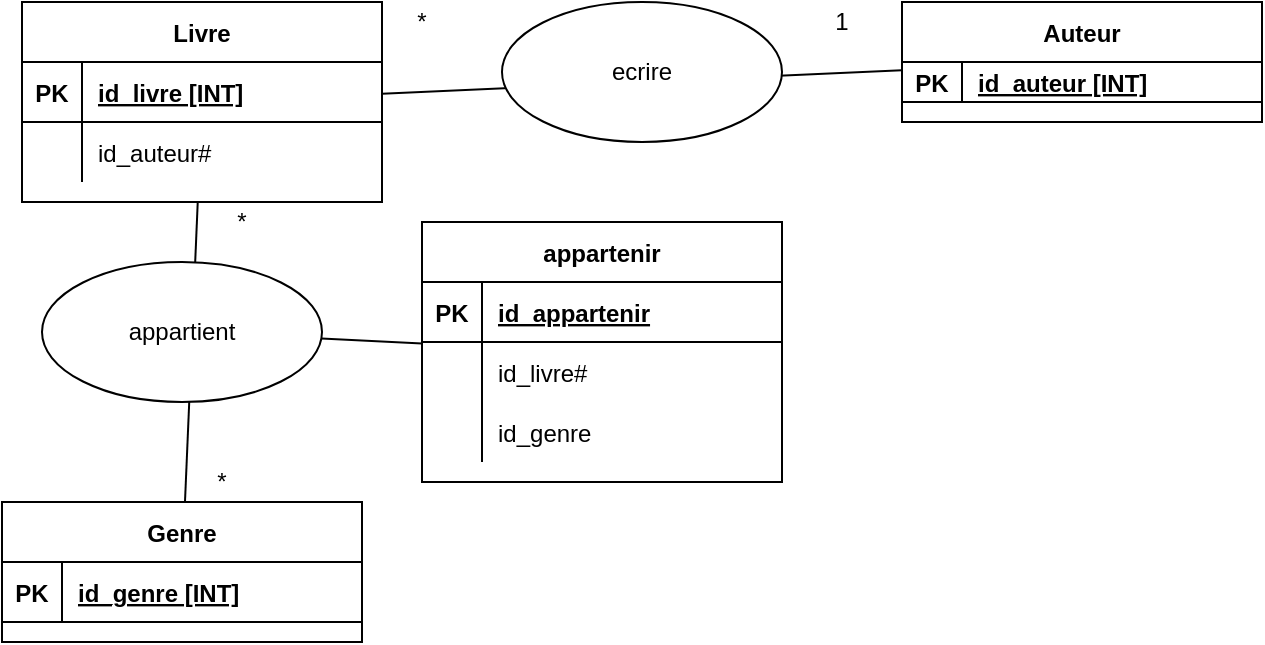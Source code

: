 <mxfile version="15.0.2" type="github"><diagram id="AbCE0Ak5oIQ9xh3UHS5y" name="Page-1"><mxGraphModel dx="1102" dy="572" grid="1" gridSize="10" guides="1" tooltips="1" connect="1" arrows="1" fold="1" page="1" pageScale="1" pageWidth="827" pageHeight="1169" math="0" shadow="0"><root><mxCell id="0"/><mxCell id="1" parent="0"/><mxCell id="mOvz1noFgvbSAtTz_Kud-14" value="Auteur" style="shape=table;startSize=30;container=1;collapsible=1;childLayout=tableLayout;fixedRows=1;rowLines=0;fontStyle=1;align=center;resizeLast=1;" parent="1" vertex="1"><mxGeometry x="520" y="160" width="180" height="60" as="geometry"/></mxCell><mxCell id="mOvz1noFgvbSAtTz_Kud-15" value="" style="shape=partialRectangle;collapsible=0;dropTarget=0;pointerEvents=0;fillColor=none;top=0;left=0;bottom=1;right=0;points=[[0,0.5],[1,0.5]];portConstraint=eastwest;" parent="mOvz1noFgvbSAtTz_Kud-14" vertex="1"><mxGeometry y="30" width="180" height="20" as="geometry"/></mxCell><mxCell id="mOvz1noFgvbSAtTz_Kud-16" value="PK" style="shape=partialRectangle;connectable=0;fillColor=none;top=0;left=0;bottom=0;right=0;fontStyle=1;overflow=hidden;" parent="mOvz1noFgvbSAtTz_Kud-15" vertex="1"><mxGeometry width="30" height="20" as="geometry"/></mxCell><mxCell id="mOvz1noFgvbSAtTz_Kud-17" value="id_auteur [INT]" style="shape=partialRectangle;connectable=0;fillColor=none;top=0;left=0;bottom=0;right=0;align=left;spacingLeft=6;fontStyle=5;overflow=hidden;" parent="mOvz1noFgvbSAtTz_Kud-15" vertex="1"><mxGeometry x="30" width="150" height="20" as="geometry"/></mxCell><mxCell id="mOvz1noFgvbSAtTz_Kud-33" value="*" style="text;html=1;strokeColor=none;fillColor=none;align=center;verticalAlign=middle;whiteSpace=wrap;rounded=0;" parent="1" vertex="1"><mxGeometry x="260" y="160" width="40" height="20" as="geometry"/></mxCell><mxCell id="mOvz1noFgvbSAtTz_Kud-34" value="1" style="text;html=1;strokeColor=none;fillColor=none;align=center;verticalAlign=middle;whiteSpace=wrap;rounded=0;" parent="1" vertex="1"><mxGeometry x="470" y="160" width="40" height="20" as="geometry"/></mxCell><mxCell id="mOvz1noFgvbSAtTz_Kud-35" value="Genre" style="shape=table;startSize=30;container=1;collapsible=1;childLayout=tableLayout;fixedRows=1;rowLines=0;fontStyle=1;align=center;resizeLast=1;" parent="1" vertex="1"><mxGeometry x="70" y="410" width="180" height="70" as="geometry"/></mxCell><mxCell id="mOvz1noFgvbSAtTz_Kud-36" value="" style="shape=partialRectangle;collapsible=0;dropTarget=0;pointerEvents=0;fillColor=none;top=0;left=0;bottom=1;right=0;points=[[0,0.5],[1,0.5]];portConstraint=eastwest;" parent="mOvz1noFgvbSAtTz_Kud-35" vertex="1"><mxGeometry y="30" width="180" height="30" as="geometry"/></mxCell><mxCell id="mOvz1noFgvbSAtTz_Kud-37" value="PK" style="shape=partialRectangle;connectable=0;fillColor=none;top=0;left=0;bottom=0;right=0;fontStyle=1;overflow=hidden;" parent="mOvz1noFgvbSAtTz_Kud-36" vertex="1"><mxGeometry width="30" height="30" as="geometry"/></mxCell><mxCell id="mOvz1noFgvbSAtTz_Kud-38" value="id_genre [INT]" style="shape=partialRectangle;connectable=0;fillColor=none;top=0;left=0;bottom=0;right=0;align=left;spacingLeft=6;fontStyle=5;overflow=hidden;" parent="mOvz1noFgvbSAtTz_Kud-36" vertex="1"><mxGeometry x="30" width="150" height="30" as="geometry"/></mxCell><mxCell id="mOvz1noFgvbSAtTz_Kud-40" value="" style="endArrow=none;html=1;rounded=0;" parent="1" source="mOvz1noFgvbSAtTz_Kud-62" target="mOvz1noFgvbSAtTz_Kud-35" edge="1"><mxGeometry relative="1" as="geometry"><mxPoint x="160" y="220" as="sourcePoint"/><mxPoint x="160" y="400" as="targetPoint"/></mxGeometry></mxCell><mxCell id="mOvz1noFgvbSAtTz_Kud-62" value="Livre" style="shape=table;startSize=30;container=1;collapsible=1;childLayout=tableLayout;fixedRows=1;rowLines=0;fontStyle=1;align=center;resizeLast=1;" parent="1" vertex="1"><mxGeometry x="80" y="160" width="180" height="100" as="geometry"/></mxCell><mxCell id="mOvz1noFgvbSAtTz_Kud-63" value="" style="shape=partialRectangle;collapsible=0;dropTarget=0;pointerEvents=0;fillColor=none;top=0;left=0;bottom=1;right=0;points=[[0,0.5],[1,0.5]];portConstraint=eastwest;" parent="mOvz1noFgvbSAtTz_Kud-62" vertex="1"><mxGeometry y="30" width="180" height="30" as="geometry"/></mxCell><mxCell id="mOvz1noFgvbSAtTz_Kud-64" value="PK" style="shape=partialRectangle;connectable=0;fillColor=none;top=0;left=0;bottom=0;right=0;fontStyle=1;overflow=hidden;" parent="mOvz1noFgvbSAtTz_Kud-63" vertex="1"><mxGeometry width="30" height="30" as="geometry"/></mxCell><mxCell id="mOvz1noFgvbSAtTz_Kud-65" value="id_livre [INT]" style="shape=partialRectangle;connectable=0;fillColor=none;top=0;left=0;bottom=0;right=0;align=left;spacingLeft=6;fontStyle=5;overflow=hidden;" parent="mOvz1noFgvbSAtTz_Kud-63" vertex="1"><mxGeometry x="30" width="150" height="30" as="geometry"/></mxCell><mxCell id="mOvz1noFgvbSAtTz_Kud-66" value="" style="shape=partialRectangle;collapsible=0;dropTarget=0;pointerEvents=0;fillColor=none;top=0;left=0;bottom=0;right=0;points=[[0,0.5],[1,0.5]];portConstraint=eastwest;" parent="mOvz1noFgvbSAtTz_Kud-62" vertex="1"><mxGeometry y="60" width="180" height="30" as="geometry"/></mxCell><mxCell id="mOvz1noFgvbSAtTz_Kud-67" value="" style="shape=partialRectangle;connectable=0;fillColor=none;top=0;left=0;bottom=0;right=0;editable=1;overflow=hidden;" parent="mOvz1noFgvbSAtTz_Kud-66" vertex="1"><mxGeometry width="30" height="30" as="geometry"/></mxCell><mxCell id="mOvz1noFgvbSAtTz_Kud-68" value="id_auteur#" style="shape=partialRectangle;connectable=0;fillColor=none;top=0;left=0;bottom=0;right=0;align=left;spacingLeft=6;overflow=hidden;" parent="mOvz1noFgvbSAtTz_Kud-66" vertex="1"><mxGeometry x="30" width="150" height="30" as="geometry"/></mxCell><mxCell id="mOvz1noFgvbSAtTz_Kud-76" value="" style="endArrow=none;html=1;rounded=0;" parent="1" source="mOvz1noFgvbSAtTz_Kud-62" target="mOvz1noFgvbSAtTz_Kud-14" edge="1"><mxGeometry relative="1" as="geometry"><mxPoint x="177.872" y="270" as="sourcePoint"/><mxPoint x="171.489" y="420" as="targetPoint"/></mxGeometry></mxCell><mxCell id="mOvz1noFgvbSAtTz_Kud-32" value="ecrire" style="ellipse;whiteSpace=wrap;html=1;" parent="1" vertex="1"><mxGeometry x="320" y="160" width="140" height="70" as="geometry"/></mxCell><mxCell id="mOvz1noFgvbSAtTz_Kud-77" value="appartient" style="ellipse;whiteSpace=wrap;html=1;" parent="1" vertex="1"><mxGeometry x="90" y="290" width="140" height="70" as="geometry"/></mxCell><mxCell id="mOvz1noFgvbSAtTz_Kud-78" value="*" style="text;html=1;strokeColor=none;fillColor=none;align=center;verticalAlign=middle;whiteSpace=wrap;rounded=0;" parent="1" vertex="1"><mxGeometry x="160" y="390" width="40" height="20" as="geometry"/></mxCell><mxCell id="mOvz1noFgvbSAtTz_Kud-79" value="*" style="text;html=1;strokeColor=none;fillColor=none;align=center;verticalAlign=middle;whiteSpace=wrap;rounded=0;" parent="1" vertex="1"><mxGeometry x="170" y="260" width="40" height="20" as="geometry"/></mxCell><mxCell id="mOvz1noFgvbSAtTz_Kud-80" value="appartenir" style="shape=table;startSize=30;container=1;collapsible=1;childLayout=tableLayout;fixedRows=1;rowLines=0;fontStyle=1;align=center;resizeLast=1;" parent="1" vertex="1"><mxGeometry x="280" y="270" width="180" height="130" as="geometry"/></mxCell><mxCell id="mOvz1noFgvbSAtTz_Kud-81" value="" style="shape=partialRectangle;collapsible=0;dropTarget=0;pointerEvents=0;fillColor=none;top=0;left=0;bottom=1;right=0;points=[[0,0.5],[1,0.5]];portConstraint=eastwest;" parent="mOvz1noFgvbSAtTz_Kud-80" vertex="1"><mxGeometry y="30" width="180" height="30" as="geometry"/></mxCell><mxCell id="mOvz1noFgvbSAtTz_Kud-82" value="PK" style="shape=partialRectangle;connectable=0;fillColor=none;top=0;left=0;bottom=0;right=0;fontStyle=1;overflow=hidden;" parent="mOvz1noFgvbSAtTz_Kud-81" vertex="1"><mxGeometry width="30" height="30" as="geometry"/></mxCell><mxCell id="mOvz1noFgvbSAtTz_Kud-83" value="id_appartenir" style="shape=partialRectangle;connectable=0;fillColor=none;top=0;left=0;bottom=0;right=0;align=left;spacingLeft=6;fontStyle=5;overflow=hidden;" parent="mOvz1noFgvbSAtTz_Kud-81" vertex="1"><mxGeometry x="30" width="150" height="30" as="geometry"/></mxCell><mxCell id="mOvz1noFgvbSAtTz_Kud-84" value="" style="shape=partialRectangle;collapsible=0;dropTarget=0;pointerEvents=0;fillColor=none;top=0;left=0;bottom=0;right=0;points=[[0,0.5],[1,0.5]];portConstraint=eastwest;" parent="mOvz1noFgvbSAtTz_Kud-80" vertex="1"><mxGeometry y="60" width="180" height="30" as="geometry"/></mxCell><mxCell id="mOvz1noFgvbSAtTz_Kud-85" value="" style="shape=partialRectangle;connectable=0;fillColor=none;top=0;left=0;bottom=0;right=0;editable=1;overflow=hidden;" parent="mOvz1noFgvbSAtTz_Kud-84" vertex="1"><mxGeometry width="30" height="30" as="geometry"/></mxCell><mxCell id="mOvz1noFgvbSAtTz_Kud-86" value="id_livre#" style="shape=partialRectangle;connectable=0;fillColor=none;top=0;left=0;bottom=0;right=0;align=left;spacingLeft=6;overflow=hidden;" parent="mOvz1noFgvbSAtTz_Kud-84" vertex="1"><mxGeometry x="30" width="150" height="30" as="geometry"/></mxCell><mxCell id="mOvz1noFgvbSAtTz_Kud-87" value="" style="shape=partialRectangle;collapsible=0;dropTarget=0;pointerEvents=0;fillColor=none;top=0;left=0;bottom=0;right=0;points=[[0,0.5],[1,0.5]];portConstraint=eastwest;" parent="mOvz1noFgvbSAtTz_Kud-80" vertex="1"><mxGeometry y="90" width="180" height="30" as="geometry"/></mxCell><mxCell id="mOvz1noFgvbSAtTz_Kud-88" value="" style="shape=partialRectangle;connectable=0;fillColor=none;top=0;left=0;bottom=0;right=0;editable=1;overflow=hidden;" parent="mOvz1noFgvbSAtTz_Kud-87" vertex="1"><mxGeometry width="30" height="30" as="geometry"/></mxCell><mxCell id="mOvz1noFgvbSAtTz_Kud-89" value="id_genre" style="shape=partialRectangle;connectable=0;fillColor=none;top=0;left=0;bottom=0;right=0;align=left;spacingLeft=6;overflow=hidden;" parent="mOvz1noFgvbSAtTz_Kud-87" vertex="1"><mxGeometry x="30" width="150" height="30" as="geometry"/></mxCell><mxCell id="mOvz1noFgvbSAtTz_Kud-93" value="" style="endArrow=none;html=1;rounded=0;" parent="1" source="mOvz1noFgvbSAtTz_Kud-77" target="mOvz1noFgvbSAtTz_Kud-80" edge="1"><mxGeometry relative="1" as="geometry"><mxPoint x="210" y="310" as="sourcePoint"/><mxPoint x="370" y="310" as="targetPoint"/></mxGeometry></mxCell></root></mxGraphModel></diagram></mxfile>